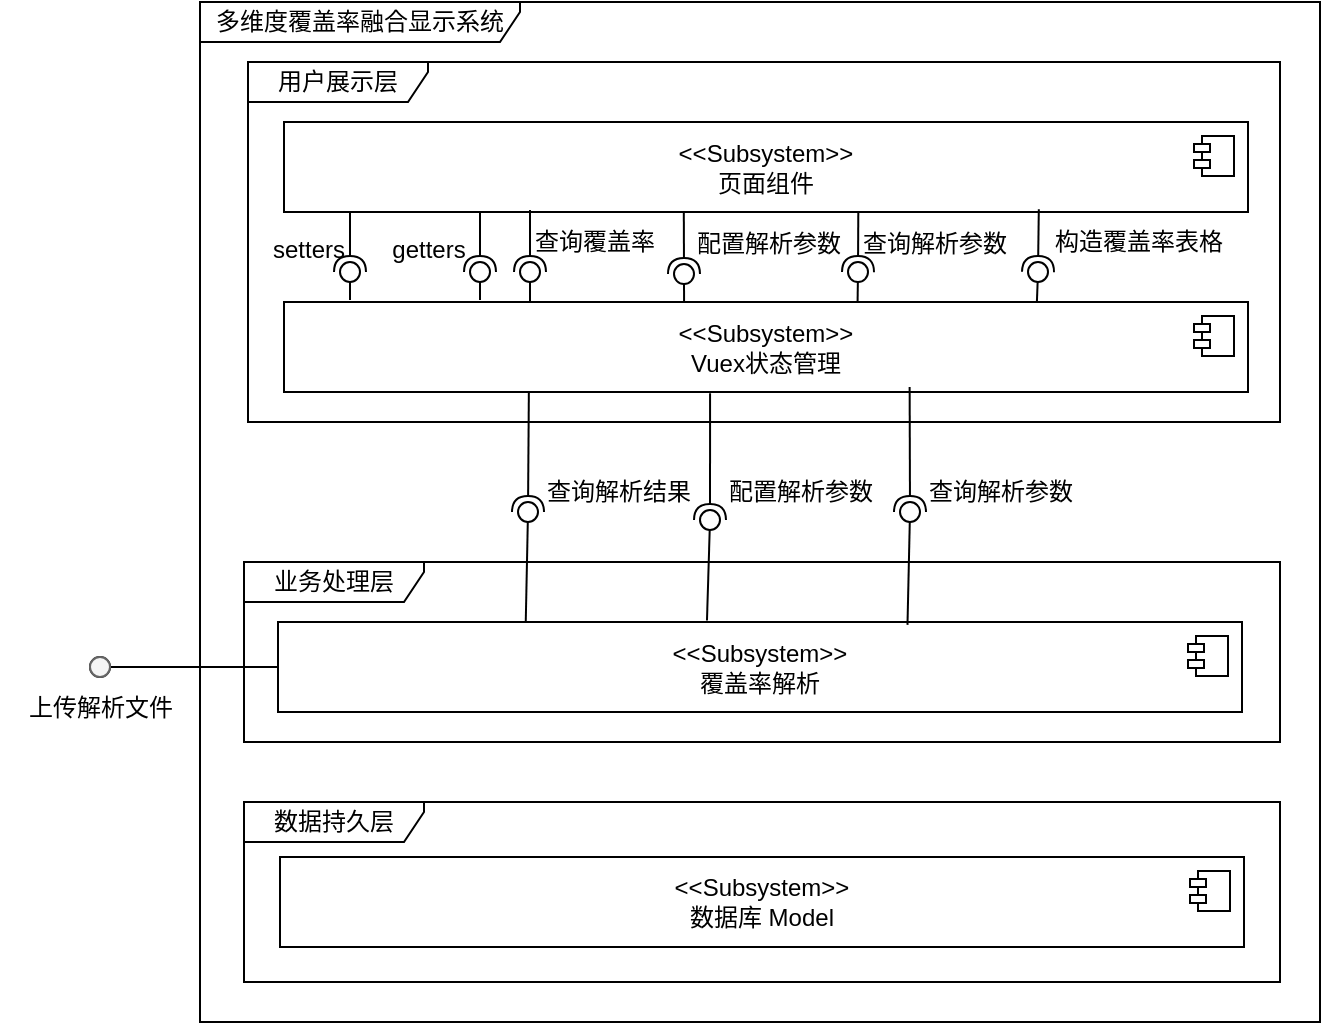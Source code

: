 <mxfile version="24.9.1">
  <diagram name="第 1 页" id="R6iKtm5TqXem8DcGmG-b">
    <mxGraphModel dx="1508" dy="937" grid="1" gridSize="10" guides="1" tooltips="1" connect="1" arrows="1" fold="1" page="1" pageScale="1" pageWidth="827" pageHeight="1169" math="0" shadow="0">
      <root>
        <mxCell id="0" />
        <mxCell id="1" parent="0" />
        <mxCell id="rDXUit_A6vJpRgHCAcYa-12" value="多维度覆盖率融合显示系统" style="shape=umlFrame;whiteSpace=wrap;html=1;pointerEvents=0;recursiveResize=0;container=1;collapsible=0;width=160;height=20;" vertex="1" parent="1">
          <mxGeometry x="200" y="190" width="560" height="510" as="geometry" />
        </mxCell>
        <mxCell id="rDXUit_A6vJpRgHCAcYa-14" value="用户展示层" style="shape=umlFrame;whiteSpace=wrap;html=1;pointerEvents=0;recursiveResize=0;container=1;collapsible=0;width=90;height=20;" vertex="1" parent="rDXUit_A6vJpRgHCAcYa-12">
          <mxGeometry x="24" y="30" width="516" height="180" as="geometry" />
        </mxCell>
        <mxCell id="rDXUit_A6vJpRgHCAcYa-47" value="&lt;div&gt;&amp;lt;&amp;lt;Subsystem&amp;gt;&amp;gt;&lt;/div&gt;&lt;div&gt;Vuex状态管理&lt;/div&gt;" style="html=1;dropTarget=0;whiteSpace=wrap;" vertex="1" parent="rDXUit_A6vJpRgHCAcYa-14">
          <mxGeometry x="18" y="120" width="482" height="45" as="geometry" />
        </mxCell>
        <mxCell id="rDXUit_A6vJpRgHCAcYa-48" value="" style="shape=module;jettyWidth=8;jettyHeight=4;" vertex="1" parent="rDXUit_A6vJpRgHCAcYa-47">
          <mxGeometry x="1" width="20" height="20" relative="1" as="geometry">
            <mxPoint x="-27" y="7" as="offset" />
          </mxGeometry>
        </mxCell>
        <mxCell id="rDXUit_A6vJpRgHCAcYa-45" value="&lt;div&gt;&amp;lt;&amp;lt;Subsystem&amp;gt;&amp;gt;&lt;/div&gt;&lt;div&gt;页面组件&lt;/div&gt;" style="html=1;dropTarget=0;whiteSpace=wrap;" vertex="1" parent="rDXUit_A6vJpRgHCAcYa-14">
          <mxGeometry x="18" y="30" width="482" height="45" as="geometry" />
        </mxCell>
        <mxCell id="rDXUit_A6vJpRgHCAcYa-46" value="" style="shape=module;jettyWidth=8;jettyHeight=4;" vertex="1" parent="rDXUit_A6vJpRgHCAcYa-45">
          <mxGeometry x="1" width="20" height="20" relative="1" as="geometry">
            <mxPoint x="-27" y="7" as="offset" />
          </mxGeometry>
        </mxCell>
        <mxCell id="rDXUit_A6vJpRgHCAcYa-49" value="" style="rounded=0;orthogonalLoop=1;jettySize=auto;html=1;endArrow=halfCircle;endFill=0;endSize=6;strokeWidth=1;sketch=0;" edge="1" parent="rDXUit_A6vJpRgHCAcYa-14">
          <mxGeometry relative="1" as="geometry">
            <mxPoint x="51" y="75" as="sourcePoint" />
            <mxPoint x="51" y="105.0" as="targetPoint" />
          </mxGeometry>
        </mxCell>
        <mxCell id="rDXUit_A6vJpRgHCAcYa-50" value="" style="rounded=0;orthogonalLoop=1;jettySize=auto;html=1;endArrow=oval;endFill=0;sketch=0;sourcePerimeterSpacing=0;targetPerimeterSpacing=0;endSize=10;" edge="1" parent="rDXUit_A6vJpRgHCAcYa-14">
          <mxGeometry relative="1" as="geometry">
            <mxPoint x="51" y="119" as="sourcePoint" />
            <mxPoint x="51" y="105.0" as="targetPoint" />
          </mxGeometry>
        </mxCell>
        <mxCell id="rDXUit_A6vJpRgHCAcYa-52" value="setters" style="text;html=1;align=center;verticalAlign=middle;resizable=0;points=[];autosize=1;strokeColor=none;fillColor=none;" vertex="1" parent="rDXUit_A6vJpRgHCAcYa-14">
          <mxGeometry y="79" width="60" height="30" as="geometry" />
        </mxCell>
        <mxCell id="rDXUit_A6vJpRgHCAcYa-57" value="" style="rounded=0;orthogonalLoop=1;jettySize=auto;html=1;endArrow=halfCircle;endFill=0;endSize=6;strokeWidth=1;sketch=0;exitX=0.087;exitY=1.002;exitDx=0;exitDy=0;exitPerimeter=0;" edge="1" parent="rDXUit_A6vJpRgHCAcYa-14">
          <mxGeometry relative="1" as="geometry">
            <mxPoint x="116" y="75" as="sourcePoint" />
            <mxPoint x="116" y="105.0" as="targetPoint" />
          </mxGeometry>
        </mxCell>
        <mxCell id="rDXUit_A6vJpRgHCAcYa-58" value="" style="rounded=0;orthogonalLoop=1;jettySize=auto;html=1;endArrow=oval;endFill=0;sketch=0;sourcePerimeterSpacing=0;targetPerimeterSpacing=0;endSize=10;" edge="1" parent="rDXUit_A6vJpRgHCAcYa-14">
          <mxGeometry relative="1" as="geometry">
            <mxPoint x="116" y="119" as="sourcePoint" />
            <mxPoint x="116" y="105.0" as="targetPoint" />
          </mxGeometry>
        </mxCell>
        <mxCell id="rDXUit_A6vJpRgHCAcYa-59" value="getters" style="text;html=1;align=center;verticalAlign=middle;resizable=0;points=[];autosize=1;strokeColor=none;fillColor=none;" vertex="1" parent="rDXUit_A6vJpRgHCAcYa-14">
          <mxGeometry x="60" y="79" width="60" height="30" as="geometry" />
        </mxCell>
        <mxCell id="rDXUit_A6vJpRgHCAcYa-62" value="" style="rounded=0;orthogonalLoop=1;jettySize=auto;html=1;endArrow=halfCircle;endFill=0;endSize=6;strokeWidth=1;sketch=0;exitX=0.394;exitY=0.981;exitDx=0;exitDy=0;exitPerimeter=0;" edge="1" target="rDXUit_A6vJpRgHCAcYa-64" parent="rDXUit_A6vJpRgHCAcYa-14">
          <mxGeometry relative="1" as="geometry">
            <mxPoint x="217.908" y="75.175" as="sourcePoint" />
          </mxGeometry>
        </mxCell>
        <mxCell id="rDXUit_A6vJpRgHCAcYa-63" value="" style="rounded=0;orthogonalLoop=1;jettySize=auto;html=1;endArrow=oval;endFill=0;sketch=0;sourcePerimeterSpacing=0;targetPerimeterSpacing=0;endSize=10;exitX=0.415;exitY=0.003;exitDx=0;exitDy=0;exitPerimeter=0;" edge="1" target="rDXUit_A6vJpRgHCAcYa-64" parent="rDXUit_A6vJpRgHCAcYa-14" source="rDXUit_A6vJpRgHCAcYa-47">
          <mxGeometry relative="1" as="geometry">
            <mxPoint x="218.39" y="120.625" as="sourcePoint" />
          </mxGeometry>
        </mxCell>
        <mxCell id="rDXUit_A6vJpRgHCAcYa-64" value="" style="ellipse;whiteSpace=wrap;html=1;align=center;aspect=fixed;fillColor=none;strokeColor=none;resizable=0;perimeter=centerPerimeter;rotatable=0;allowArrows=0;points=[];outlineConnect=1;" vertex="1" parent="rDXUit_A6vJpRgHCAcYa-14">
          <mxGeometry x="213" y="101.03" width="10" height="10" as="geometry" />
        </mxCell>
        <mxCell id="rDXUit_A6vJpRgHCAcYa-67" value="配置解析参数" style="text;html=1;align=center;verticalAlign=middle;resizable=0;points=[];autosize=1;strokeColor=none;fillColor=none;" vertex="1" parent="rDXUit_A6vJpRgHCAcYa-14">
          <mxGeometry x="210" y="76.03" width="100" height="30" as="geometry" />
        </mxCell>
        <mxCell id="rDXUit_A6vJpRgHCAcYa-71" value="" style="rounded=0;orthogonalLoop=1;jettySize=auto;html=1;endArrow=halfCircle;endFill=0;endSize=6;strokeWidth=1;sketch=0;exitX=0.575;exitY=0.977;exitDx=0;exitDy=0;exitPerimeter=0;" edge="1" parent="rDXUit_A6vJpRgHCAcYa-14" target="rDXUit_A6vJpRgHCAcYa-73">
          <mxGeometry relative="1" as="geometry">
            <mxPoint x="305.15" y="74.995" as="sourcePoint" />
          </mxGeometry>
        </mxCell>
        <mxCell id="rDXUit_A6vJpRgHCAcYa-72" value="" style="rounded=0;orthogonalLoop=1;jettySize=auto;html=1;endArrow=oval;endFill=0;sketch=0;sourcePerimeterSpacing=0;targetPerimeterSpacing=0;endSize=10;exitX=0.595;exitY=-0.004;exitDx=0;exitDy=0;exitPerimeter=0;" edge="1" parent="rDXUit_A6vJpRgHCAcYa-14" target="rDXUit_A6vJpRgHCAcYa-73" source="rDXUit_A6vJpRgHCAcYa-47">
          <mxGeometry relative="1" as="geometry">
            <mxPoint x="305.15" y="122.29" as="sourcePoint" />
          </mxGeometry>
        </mxCell>
        <mxCell id="rDXUit_A6vJpRgHCAcYa-73" value="" style="ellipse;whiteSpace=wrap;html=1;align=center;aspect=fixed;fillColor=none;strokeColor=none;resizable=0;perimeter=centerPerimeter;rotatable=0;allowArrows=0;points=[];outlineConnect=1;" vertex="1" parent="rDXUit_A6vJpRgHCAcYa-14">
          <mxGeometry x="300" y="100.03" width="10" height="10" as="geometry" />
        </mxCell>
        <mxCell id="rDXUit_A6vJpRgHCAcYa-74" value="查询解析参数&lt;span style=&quot;color: rgba(0, 0, 0, 0); font-family: monospace; font-size: 0px; text-align: start;&quot;&gt;%3CmxGraphModel%3E%3Croot%3E%3CmxCell%20id%3D%220%22%2F%3E%3CmxCell%20id%3D%221%22%20parent%3D%220%22%2F%3E%3CmxCell%20id%3D%222%22%20value%3D%22%22%20style%3D%22rounded%3D0%3BorthogonalLoop%3D1%3BjettySize%3Dauto%3Bhtml%3D1%3BendArrow%3DhalfCircle%3BendFill%3D0%3BendSize%3D6%3BstrokeWidth%3D1%3Bsketch%3D0%3BexitX%3D0.395%3BexitY%3D1.031%3BexitDx%3D0%3BexitDy%3D0%3BexitPerimeter%3D0%3B%22%20edge%3D%221%22%20target%3D%224%22%20parent%3D%221%22%3E%3CmxGeometry%20relative%3D%221%22%20as%3D%22geometry%22%3E%3CmxPoint%20x%3D%22432%22%20y%3D%22296%22%20as%3D%22sourcePoint%22%2F%3E%3C%2FmxGeometry%3E%3C%2FmxCell%3E%3CmxCell%20id%3D%223%22%20value%3D%22%22%20style%3D%22rounded%3D0%3BorthogonalLoop%3D1%3BjettySize%3Dauto%3Bhtml%3D1%3BendArrow%3Doval%3BendFill%3D0%3Bsketch%3D0%3BsourcePerimeterSpacing%3D0%3BtargetPerimeterSpacing%3D0%3BendSize%3D10%3BexitX%3D0.395%3BexitY%3D-0.009%3BexitDx%3D0%3BexitDy%3D0%3BexitPerimeter%3D0%3B%22%20edge%3D%221%22%20target%3D%224%22%20parent%3D%221%22%3E%3CmxGeometry%20relative%3D%221%22%20as%3D%22geometry%22%3E%3CmxPoint%20x%3D%22432%22%20y%3D%22340%22%20as%3D%22sourcePoint%22%2F%3E%3C%2FmxGeometry%3E%3C%2FmxCell%3E%3CmxCell%20id%3D%224%22%20value%3D%22%22%20style%3D%22ellipse%3BwhiteSpace%3Dwrap%3Bhtml%3D1%3Balign%3Dcenter%3Baspect%3Dfixed%3BfillColor%3Dnone%3BstrokeColor%3Dnone%3Bresizable%3D0%3Bperimeter%3DcenterPerimeter%3Brotatable%3D0%3BallowArrows%3D0%3Bpoints%3D%5B%5D%3BoutlineConnect%3D1%3B%22%20vertex%3D%221%22%20parent%3D%221%22%3E%3CmxGeometry%20x%3D%22427%22%20y%3D%22320%22%20width%3D%2210%22%20height%3D%2210%22%20as%3D%22geometry%22%2F%3E%3C%2FmxCell%3E%3CmxCell%20id%3D%225%22%20value%3D%22%E9%85%8D%E7%BD%AE%E8%A7%A3%E6%9E%90%E5%8F%82%E6%95%B0%22%20style%3D%22text%3Bhtml%3D1%3Balign%3Dcenter%3BverticalAlign%3Dmiddle%3Bresizable%3D0%3Bpoints%3D%5B%5D%3Bautosize%3D1%3BstrokeColor%3Dnone%3BfillColor%3Dnone%3B%22%20vertex%3D%221%22%20parent%3D%221%22%3E%3CmxGeometry%20x%3D%22420%22%20y%3D%22300%22%20width%3D%22100%22%20height%3D%2230%22%20as%3D%22geometry%22%2F%3E%3C%2FmxCell%3E%3C%2Froot%3E%3C%2FmxGraphModel%3E&lt;/span&gt;" style="text;html=1;align=center;verticalAlign=middle;resizable=0;points=[];autosize=1;strokeColor=none;fillColor=none;" vertex="1" parent="rDXUit_A6vJpRgHCAcYa-14">
          <mxGeometry x="293" y="76.03" width="100" height="30" as="geometry" />
        </mxCell>
        <mxCell id="rDXUit_A6vJpRgHCAcYa-75" value="" style="rounded=0;orthogonalLoop=1;jettySize=auto;html=1;endArrow=halfCircle;endFill=0;endSize=6;strokeWidth=1;sketch=0;exitX=0.783;exitY=0.97;exitDx=0;exitDy=0;exitPerimeter=0;" edge="1" parent="rDXUit_A6vJpRgHCAcYa-14" target="rDXUit_A6vJpRgHCAcYa-77" source="rDXUit_A6vJpRgHCAcYa-45">
          <mxGeometry relative="1" as="geometry">
            <mxPoint x="388" y="74" as="sourcePoint" />
          </mxGeometry>
        </mxCell>
        <mxCell id="rDXUit_A6vJpRgHCAcYa-76" value="" style="rounded=0;orthogonalLoop=1;jettySize=auto;html=1;endArrow=oval;endFill=0;sketch=0;sourcePerimeterSpacing=0;targetPerimeterSpacing=0;endSize=10;exitX=0.781;exitY=0.007;exitDx=0;exitDy=0;exitPerimeter=0;" edge="1" parent="rDXUit_A6vJpRgHCAcYa-14" target="rDXUit_A6vJpRgHCAcYa-77" source="rDXUit_A6vJpRgHCAcYa-47">
          <mxGeometry relative="1" as="geometry">
            <mxPoint x="388" y="120" as="sourcePoint" />
          </mxGeometry>
        </mxCell>
        <mxCell id="rDXUit_A6vJpRgHCAcYa-77" value="" style="ellipse;whiteSpace=wrap;html=1;align=center;aspect=fixed;fillColor=none;strokeColor=none;resizable=0;perimeter=centerPerimeter;rotatable=0;allowArrows=0;points=[];outlineConnect=1;" vertex="1" parent="rDXUit_A6vJpRgHCAcYa-14">
          <mxGeometry x="390" y="100" width="10" height="10" as="geometry" />
        </mxCell>
        <mxCell id="rDXUit_A6vJpRgHCAcYa-78" value="构造覆盖率表格" style="text;html=1;align=center;verticalAlign=middle;resizable=0;points=[];autosize=1;strokeColor=none;fillColor=none;" vertex="1" parent="rDXUit_A6vJpRgHCAcYa-14">
          <mxGeometry x="390" y="75" width="110" height="30" as="geometry" />
        </mxCell>
        <mxCell id="rDXUit_A6vJpRgHCAcYa-88" value="" style="rounded=0;orthogonalLoop=1;jettySize=auto;html=1;endArrow=halfCircle;endFill=0;endSize=6;strokeWidth=1;sketch=0;exitX=0.394;exitY=0.981;exitDx=0;exitDy=0;exitPerimeter=0;" edge="1" parent="rDXUit_A6vJpRgHCAcYa-14" target="rDXUit_A6vJpRgHCAcYa-90">
          <mxGeometry relative="1" as="geometry">
            <mxPoint x="141" y="74" as="sourcePoint" />
          </mxGeometry>
        </mxCell>
        <mxCell id="rDXUit_A6vJpRgHCAcYa-89" value="" style="rounded=0;orthogonalLoop=1;jettySize=auto;html=1;endArrow=oval;endFill=0;sketch=0;sourcePerimeterSpacing=0;targetPerimeterSpacing=0;endSize=10;exitX=0.395;exitY=-0.009;exitDx=0;exitDy=0;exitPerimeter=0;" edge="1" parent="rDXUit_A6vJpRgHCAcYa-14" target="rDXUit_A6vJpRgHCAcYa-90">
          <mxGeometry relative="1" as="geometry">
            <mxPoint x="141" y="120" as="sourcePoint" />
          </mxGeometry>
        </mxCell>
        <mxCell id="rDXUit_A6vJpRgHCAcYa-90" value="" style="ellipse;whiteSpace=wrap;html=1;align=center;aspect=fixed;fillColor=none;strokeColor=none;resizable=0;perimeter=centerPerimeter;rotatable=0;allowArrows=0;points=[];outlineConnect=1;" vertex="1" parent="rDXUit_A6vJpRgHCAcYa-14">
          <mxGeometry x="136" y="100" width="10" height="10" as="geometry" />
        </mxCell>
        <mxCell id="rDXUit_A6vJpRgHCAcYa-91" value="查询覆盖率" style="text;html=1;align=center;verticalAlign=middle;resizable=0;points=[];autosize=1;strokeColor=none;fillColor=none;" vertex="1" parent="rDXUit_A6vJpRgHCAcYa-14">
          <mxGeometry x="133" y="75" width="80" height="30" as="geometry" />
        </mxCell>
        <mxCell id="rDXUit_A6vJpRgHCAcYa-16" value="业务处理层" style="shape=umlFrame;whiteSpace=wrap;html=1;pointerEvents=0;recursiveResize=0;container=1;collapsible=0;width=90;height=20;" vertex="1" parent="rDXUit_A6vJpRgHCAcYa-12">
          <mxGeometry x="22" y="280" width="518" height="90" as="geometry" />
        </mxCell>
        <mxCell id="rDXUit_A6vJpRgHCAcYa-24" value="&lt;div&gt;&amp;lt;&amp;lt;Subsystem&amp;gt;&amp;gt;&lt;/div&gt;&lt;div&gt;覆盖率解析&lt;/div&gt;" style="html=1;dropTarget=0;whiteSpace=wrap;" vertex="1" parent="rDXUit_A6vJpRgHCAcYa-16">
          <mxGeometry x="17" y="30" width="482" height="45" as="geometry" />
        </mxCell>
        <mxCell id="rDXUit_A6vJpRgHCAcYa-25" value="" style="shape=module;jettyWidth=8;jettyHeight=4;" vertex="1" parent="rDXUit_A6vJpRgHCAcYa-24">
          <mxGeometry x="1" width="20" height="20" relative="1" as="geometry">
            <mxPoint x="-27" y="7" as="offset" />
          </mxGeometry>
        </mxCell>
        <mxCell id="rDXUit_A6vJpRgHCAcYa-18" value="数据持久层" style="shape=umlFrame;whiteSpace=wrap;html=1;pointerEvents=0;recursiveResize=0;container=1;collapsible=0;width=90;height=20;" vertex="1" parent="rDXUit_A6vJpRgHCAcYa-12">
          <mxGeometry x="22" y="400" width="518" height="90" as="geometry" />
        </mxCell>
        <mxCell id="rDXUit_A6vJpRgHCAcYa-20" value="&lt;div&gt;&amp;lt;&amp;lt;Subsystem&amp;gt;&amp;gt;&lt;/div&gt;数据库 Model" style="html=1;dropTarget=0;whiteSpace=wrap;" vertex="1" parent="rDXUit_A6vJpRgHCAcYa-18">
          <mxGeometry x="18" y="27.5" width="482" height="45" as="geometry" />
        </mxCell>
        <mxCell id="rDXUit_A6vJpRgHCAcYa-21" value="" style="shape=module;jettyWidth=8;jettyHeight=4;" vertex="1" parent="rDXUit_A6vJpRgHCAcYa-20">
          <mxGeometry x="1" width="20" height="20" relative="1" as="geometry">
            <mxPoint x="-27" y="7" as="offset" />
          </mxGeometry>
        </mxCell>
        <mxCell id="rDXUit_A6vJpRgHCAcYa-80" value="" style="rounded=0;orthogonalLoop=1;jettySize=auto;html=1;endArrow=halfCircle;endFill=0;endSize=6;strokeWidth=1;sketch=0;exitX=0.442;exitY=1.013;exitDx=0;exitDy=0;exitPerimeter=0;" edge="1" target="rDXUit_A6vJpRgHCAcYa-82" parent="rDXUit_A6vJpRgHCAcYa-12" source="rDXUit_A6vJpRgHCAcYa-47">
          <mxGeometry relative="1" as="geometry">
            <mxPoint x="252" y="235" as="sourcePoint" />
          </mxGeometry>
        </mxCell>
        <mxCell id="rDXUit_A6vJpRgHCAcYa-81" value="" style="rounded=0;orthogonalLoop=1;jettySize=auto;html=1;endArrow=oval;endFill=0;sketch=0;sourcePerimeterSpacing=0;targetPerimeterSpacing=0;endSize=10;exitX=0.445;exitY=-0.017;exitDx=0;exitDy=0;exitPerimeter=0;" edge="1" target="rDXUit_A6vJpRgHCAcYa-82" parent="rDXUit_A6vJpRgHCAcYa-12" source="rDXUit_A6vJpRgHCAcYa-24">
          <mxGeometry relative="1" as="geometry">
            <mxPoint x="212" y="235" as="sourcePoint" />
          </mxGeometry>
        </mxCell>
        <mxCell id="rDXUit_A6vJpRgHCAcYa-82" value="" style="ellipse;whiteSpace=wrap;html=1;align=center;aspect=fixed;fillColor=none;strokeColor=none;resizable=0;perimeter=centerPerimeter;rotatable=0;allowArrows=0;points=[];outlineConnect=1;" vertex="1" parent="rDXUit_A6vJpRgHCAcYa-12">
          <mxGeometry x="250" y="254" width="10" height="10" as="geometry" />
        </mxCell>
        <mxCell id="rDXUit_A6vJpRgHCAcYa-83" value="配置解析参数" style="text;html=1;align=center;verticalAlign=middle;resizable=0;points=[];autosize=1;strokeColor=none;fillColor=none;" vertex="1" parent="rDXUit_A6vJpRgHCAcYa-12">
          <mxGeometry x="250" y="230" width="100" height="30" as="geometry" />
        </mxCell>
        <mxCell id="rDXUit_A6vJpRgHCAcYa-84" value="" style="rounded=0;orthogonalLoop=1;jettySize=auto;html=1;endArrow=halfCircle;endFill=0;endSize=6;strokeWidth=1;sketch=0;exitX=0.649;exitY=0.944;exitDx=0;exitDy=0;exitPerimeter=0;" edge="1" parent="rDXUit_A6vJpRgHCAcYa-12" target="rDXUit_A6vJpRgHCAcYa-86" source="rDXUit_A6vJpRgHCAcYa-47">
          <mxGeometry relative="1" as="geometry">
            <mxPoint x="325" y="190" as="sourcePoint" />
          </mxGeometry>
        </mxCell>
        <mxCell id="rDXUit_A6vJpRgHCAcYa-85" value="" style="rounded=0;orthogonalLoop=1;jettySize=auto;html=1;endArrow=oval;endFill=0;sketch=0;sourcePerimeterSpacing=0;targetPerimeterSpacing=0;endSize=10;exitX=0.653;exitY=0.032;exitDx=0;exitDy=0;exitPerimeter=0;" edge="1" parent="rDXUit_A6vJpRgHCAcYa-12" target="rDXUit_A6vJpRgHCAcYa-86" source="rDXUit_A6vJpRgHCAcYa-24">
          <mxGeometry relative="1" as="geometry">
            <mxPoint x="325" y="306" as="sourcePoint" />
          </mxGeometry>
        </mxCell>
        <mxCell id="rDXUit_A6vJpRgHCAcYa-86" value="" style="ellipse;whiteSpace=wrap;html=1;align=center;aspect=fixed;fillColor=none;strokeColor=none;resizable=0;perimeter=centerPerimeter;rotatable=0;allowArrows=0;points=[];outlineConnect=1;" vertex="1" parent="rDXUit_A6vJpRgHCAcYa-12">
          <mxGeometry x="350" y="250" width="10" height="10" as="geometry" />
        </mxCell>
        <mxCell id="rDXUit_A6vJpRgHCAcYa-87" value="查询解析参数" style="text;html=1;align=center;verticalAlign=middle;resizable=0;points=[];autosize=1;strokeColor=none;fillColor=none;" vertex="1" parent="rDXUit_A6vJpRgHCAcYa-12">
          <mxGeometry x="350" y="230" width="100" height="30" as="geometry" />
        </mxCell>
        <mxCell id="rDXUit_A6vJpRgHCAcYa-92" value="" style="rounded=0;orthogonalLoop=1;jettySize=auto;html=1;endArrow=halfCircle;endFill=0;endSize=6;strokeWidth=1;sketch=0;exitX=0.254;exitY=0.997;exitDx=0;exitDy=0;exitPerimeter=0;" edge="1" target="rDXUit_A6vJpRgHCAcYa-94" parent="rDXUit_A6vJpRgHCAcYa-12" source="rDXUit_A6vJpRgHCAcYa-47">
          <mxGeometry relative="1" as="geometry">
            <mxPoint x="160" y="200" as="sourcePoint" />
          </mxGeometry>
        </mxCell>
        <mxCell id="rDXUit_A6vJpRgHCAcYa-93" value="" style="rounded=0;orthogonalLoop=1;jettySize=auto;html=1;endArrow=oval;endFill=0;sketch=0;sourcePerimeterSpacing=0;targetPerimeterSpacing=0;endSize=10;exitX=0.257;exitY=0;exitDx=0;exitDy=0;exitPerimeter=0;" edge="1" target="rDXUit_A6vJpRgHCAcYa-94" parent="rDXUit_A6vJpRgHCAcYa-12" source="rDXUit_A6vJpRgHCAcYa-24">
          <mxGeometry relative="1" as="geometry">
            <mxPoint x="144" y="231" as="sourcePoint" />
          </mxGeometry>
        </mxCell>
        <mxCell id="rDXUit_A6vJpRgHCAcYa-94" value="" style="ellipse;whiteSpace=wrap;html=1;align=center;aspect=fixed;fillColor=none;strokeColor=none;resizable=0;perimeter=centerPerimeter;rotatable=0;allowArrows=0;points=[];outlineConnect=1;" vertex="1" parent="rDXUit_A6vJpRgHCAcYa-12">
          <mxGeometry x="159" y="250" width="10" height="10" as="geometry" />
        </mxCell>
        <mxCell id="rDXUit_A6vJpRgHCAcYa-95" value="查询解析结果" style="text;html=1;align=center;verticalAlign=middle;resizable=0;points=[];autosize=1;strokeColor=none;fillColor=none;" vertex="1" parent="rDXUit_A6vJpRgHCAcYa-12">
          <mxGeometry x="159" y="230" width="100" height="30" as="geometry" />
        </mxCell>
        <mxCell id="rDXUit_A6vJpRgHCAcYa-40" value="" style="rounded=0;orthogonalLoop=1;jettySize=auto;html=1;endArrow=oval;endFill=0;sketch=0;sourcePerimeterSpacing=0;targetPerimeterSpacing=0;endSize=10;exitX=0;exitY=0.5;exitDx=0;exitDy=0;" edge="1" target="rDXUit_A6vJpRgHCAcYa-41" parent="1" source="rDXUit_A6vJpRgHCAcYa-24">
          <mxGeometry relative="1" as="geometry">
            <mxPoint x="100" y="550" as="sourcePoint" />
          </mxGeometry>
        </mxCell>
        <mxCell id="rDXUit_A6vJpRgHCAcYa-41" value="&lt;p&gt;&lt;br&gt;&lt;/p&gt;" style="ellipse;whiteSpace=wrap;html=1;align=center;aspect=fixed;fillColor=#f5f5f5;strokeColor=#666666;resizable=0;perimeter=centerPerimeter;rotatable=0;allowArrows=0;points=[];outlineConnect=1;fillOpacity=100;shadow=0;fontColor=#333333;" vertex="1" parent="1">
          <mxGeometry x="145" y="517.5" width="10" height="10" as="geometry" />
        </mxCell>
        <mxCell id="rDXUit_A6vJpRgHCAcYa-79" value="上传解析文件" style="text;html=1;align=center;verticalAlign=middle;resizable=0;points=[];autosize=1;strokeColor=none;fillColor=none;" vertex="1" parent="1">
          <mxGeometry x="100" y="527.5" width="100" height="30" as="geometry" />
        </mxCell>
      </root>
    </mxGraphModel>
  </diagram>
</mxfile>
